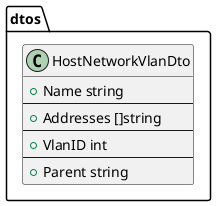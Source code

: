 @startuml

package dtos {
    class HostNetworkVlanDto {
        +Name string
        --
        +Addresses []string
        --
        +VlanID int
        --
        +Parent string
    }
}

@enduml

